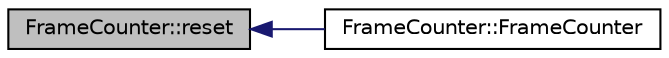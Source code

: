 digraph "FrameCounter::reset"
{
 // INTERACTIVE_SVG=YES
  edge [fontname="Helvetica",fontsize="10",labelfontname="Helvetica",labelfontsize="10"];
  node [fontname="Helvetica",fontsize="10",shape=record];
  rankdir="LR";
  Node1 [label="FrameCounter::reset",height=0.2,width=0.4,color="black", fillcolor="grey75", style="filled", fontcolor="black"];
  Node1 -> Node2 [dir="back",color="midnightblue",fontsize="10",style="solid",fontname="Helvetica"];
  Node2 [label="FrameCounter::FrameCounter",height=0.2,width=0.4,color="black", fillcolor="white", style="filled",URL="$db/ded/class_frame_counter.html#adc1728ff9e17e60e8f96dcea3847d3c2"];
}
